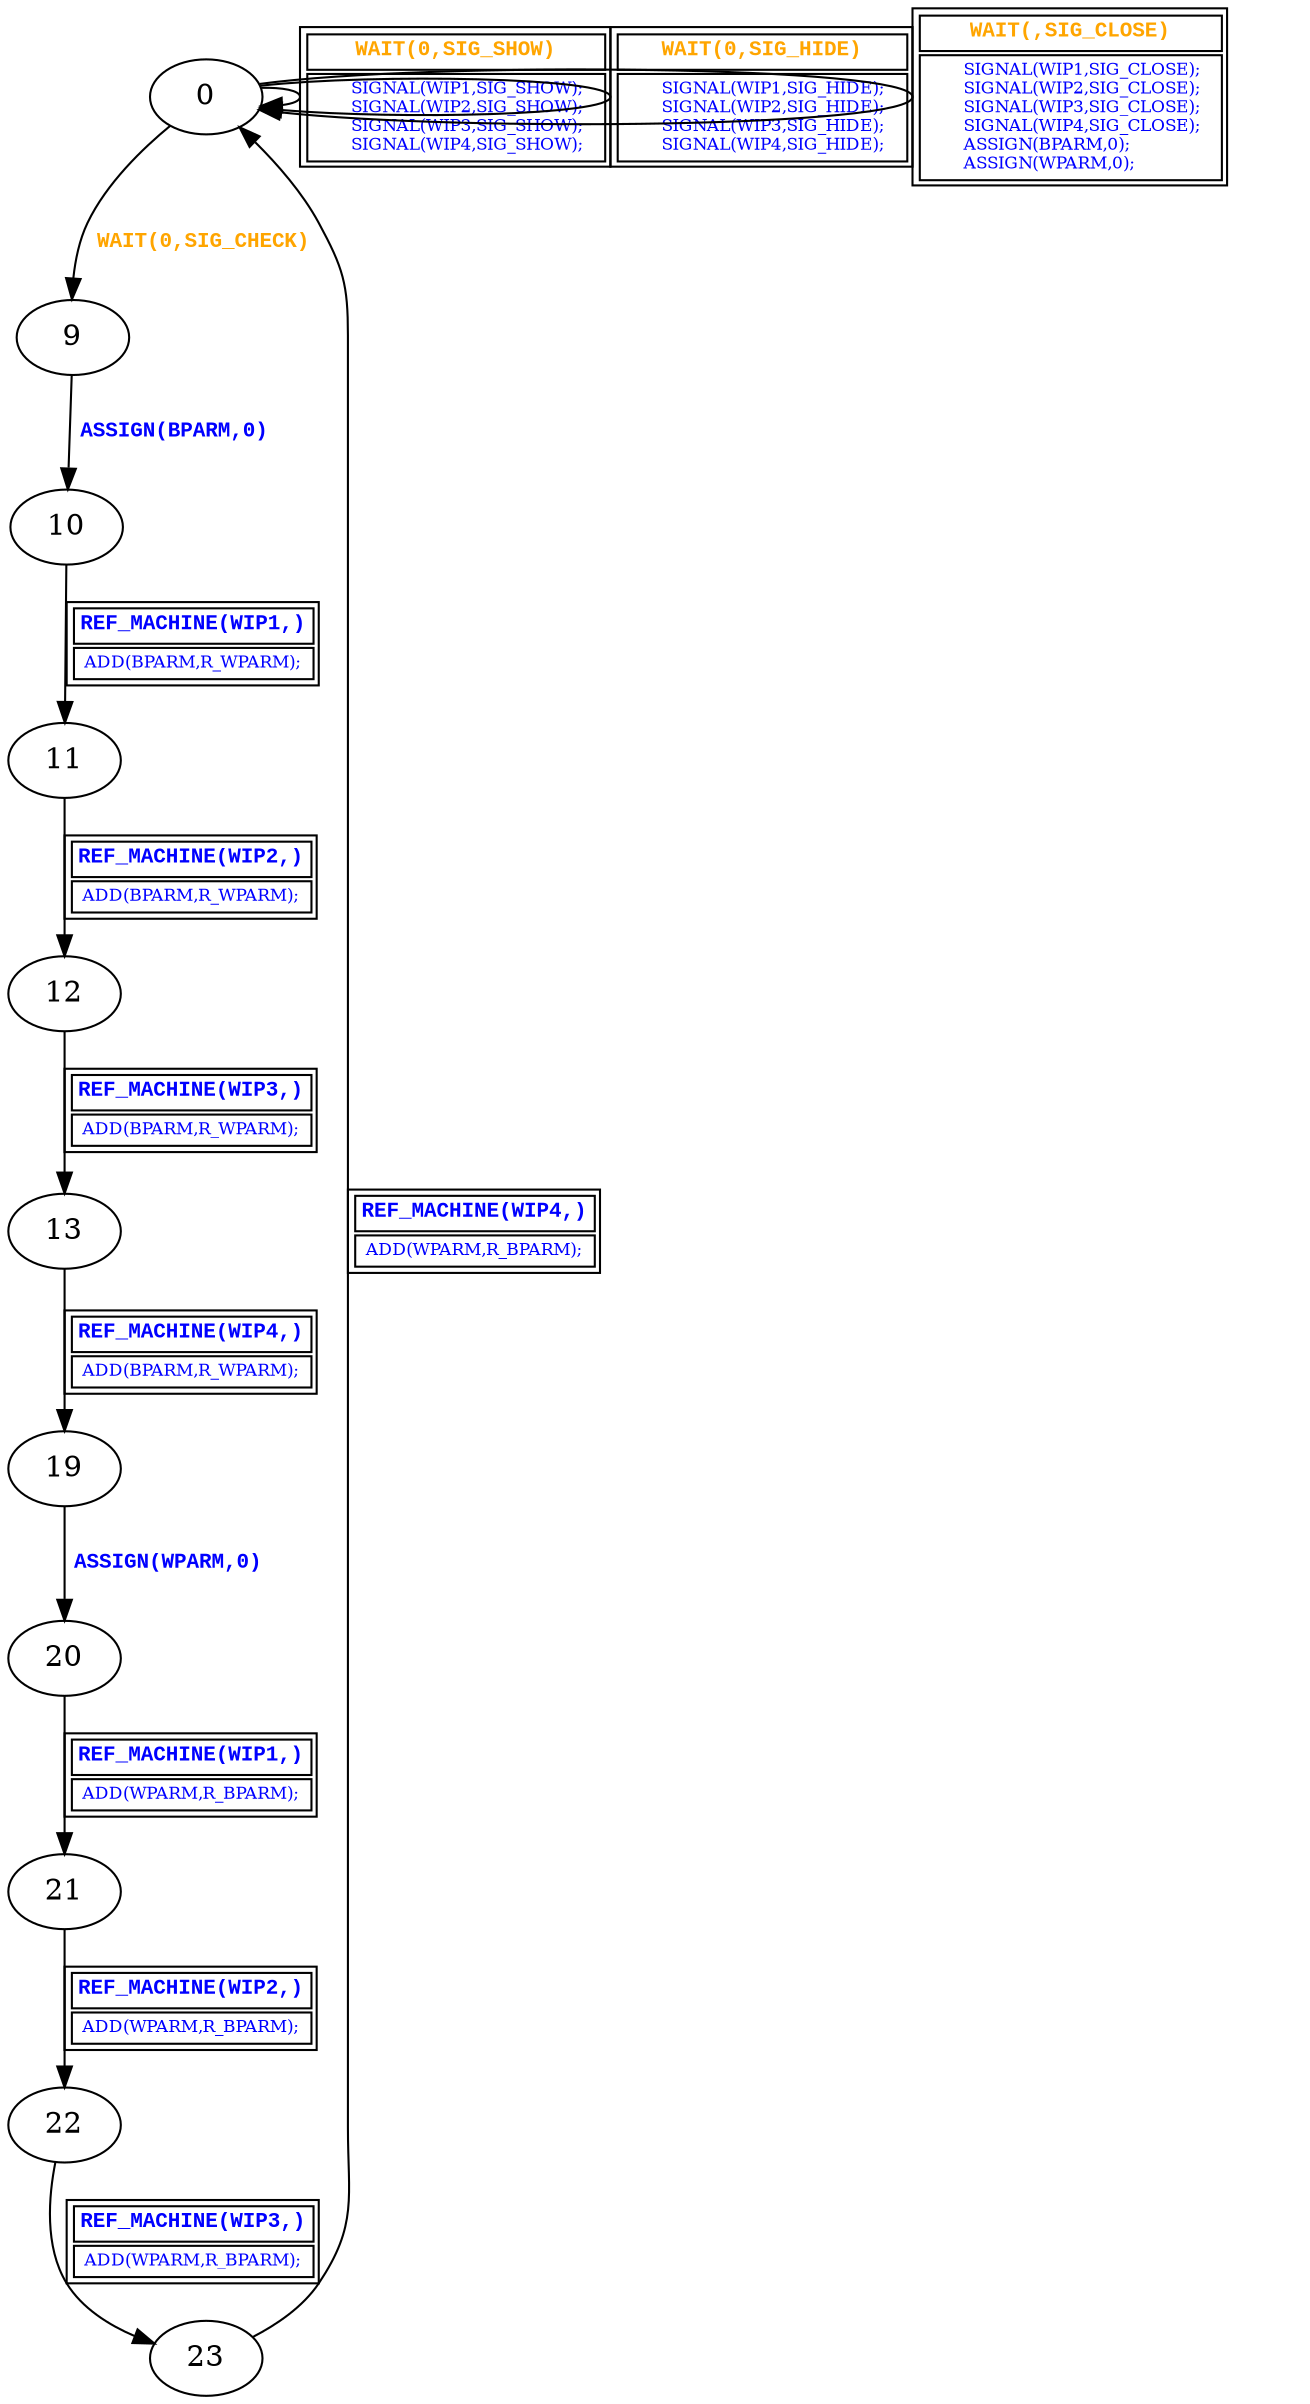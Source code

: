digraph {
 node [shape=oval];
"0" -> "0"[fontcolor=orange, label=< <table border="1"><tr><td><font face="Courier New" point-size="10"><b>WAIT(0,SIG_SHOW)<br align="left"/></b></font></td></tr>
<tr><td><font point-size="8" color ="blue">        SIGNAL(WIP1,SIG_SHOW);<br align="left"/>        SIGNAL(WIP2,SIG_SHOW);   <br align="left"/>        SIGNAL(WIP3,SIG_SHOW);<br align="left"/>        SIGNAL(WIP4,SIG_SHOW);<br align="left"/></font></td></tr></table>>];
"0" -> "0"[fontcolor=orange, label=< <table border="1"><tr><td><font face="Courier New" point-size="10"><b>WAIT(0,SIG_HIDE)<br align="left"/></b></font></td></tr>
<tr><td><font point-size="8" color ="blue">        SIGNAL(WIP1,SIG_HIDE);<br align="left"/>        SIGNAL(WIP2,SIG_HIDE);   <br align="left"/>        SIGNAL(WIP3,SIG_HIDE);<br align="left"/>        SIGNAL(WIP4,SIG_HIDE);<br align="left"/></font></td></tr></table>>];
"0" -> "0"[fontcolor=orange, label=< <table border="1"><tr><td><font face="Courier New" point-size="10"><b>WAIT(,SIG_CLOSE)<br align="left"/></b></font></td></tr>
<tr><td><font point-size="8" color ="blue">        SIGNAL(WIP1,SIG_CLOSE);<br align="left"/>        SIGNAL(WIP2,SIG_CLOSE);   <br align="left"/>        SIGNAL(WIP3,SIG_CLOSE);<br align="left"/>        SIGNAL(WIP4,SIG_CLOSE);<br align="left"/>        ASSIGN(BPARM,0);<br align="left"/>        ASSIGN(WPARM,0);<br align="left"/></font></td></tr></table>>];
"0" -> "9"[fontcolor=orange, label=< <table border="0"><tr><td><font face="Courier New" point-size="10"><b>WAIT(0,SIG_CHECK)<br align="left"/></b></font></td></tr>
</table>>];
"10" -> "11"[fontcolor=blue, label=< <table border="1"><tr><td><font face="Courier New" point-size="10"><b>REF_MACHINE(WIP1,)<br align="left"/></b></font></td></tr>
<tr><td><font point-size="8" color ="blue">ADD(BPARM,R_WPARM);<br align="left"/></font></td></tr></table>>];
"11" -> "12"[fontcolor=blue, label=< <table border="1"><tr><td><font face="Courier New" point-size="10"><b>REF_MACHINE(WIP2,)<br align="left"/></b></font></td></tr>
<tr><td><font point-size="8" color ="blue">ADD(BPARM,R_WPARM);<br align="left"/></font></td></tr></table>>];
"12" -> "13"[fontcolor=blue, label=< <table border="1"><tr><td><font face="Courier New" point-size="10"><b>REF_MACHINE(WIP3,)<br align="left"/></b></font></td></tr>
<tr><td><font point-size="8" color ="blue">ADD(BPARM,R_WPARM);<br align="left"/></font></td></tr></table>>];
"13" -> "19"[fontcolor=blue, label=< <table border="1"><tr><td><font face="Courier New" point-size="10"><b>REF_MACHINE(WIP4,)<br align="left"/></b></font></td></tr>
<tr><td><font point-size="8" color ="blue">ADD(BPARM,R_WPARM);<br align="left"/></font></td></tr></table>>];
"19" -> "20"[fontcolor=blue, label=< <table border="0"><tr><td><font face="Courier New" point-size="10"><b>ASSIGN(WPARM,0)<br align="left"/></b></font></td></tr>
</table>>];
"20" -> "21"[fontcolor=blue, label=< <table border="1"><tr><td><font face="Courier New" point-size="10"><b>REF_MACHINE(WIP1,)<br align="left"/></b></font></td></tr>
<tr><td><font point-size="8" color ="blue">ADD(WPARM,R_BPARM);<br align="left"/></font></td></tr></table>>];
"21" -> "22"[fontcolor=blue, label=< <table border="1"><tr><td><font face="Courier New" point-size="10"><b>REF_MACHINE(WIP2,)<br align="left"/></b></font></td></tr>
<tr><td><font point-size="8" color ="blue">ADD(WPARM,R_BPARM);<br align="left"/></font></td></tr></table>>];
"22" -> "23"[fontcolor=blue, label=< <table border="1"><tr><td><font face="Courier New" point-size="10"><b>REF_MACHINE(WIP3,)<br align="left"/></b></font></td></tr>
<tr><td><font point-size="8" color ="blue">ADD(WPARM,R_BPARM);<br align="left"/></font></td></tr></table>>];
"23" -> "0"[fontcolor=blue, label=< <table border="1"><tr><td><font face="Courier New" point-size="10"><b>REF_MACHINE(WIP4,)<br align="left"/></b></font></td></tr>
<tr><td><font point-size="8" color ="blue">ADD(WPARM,R_BPARM);<br align="left"/></font></td></tr></table>>];
"9" -> "10"[fontcolor=blue, label=< <table border="0"><tr><td><font face="Courier New" point-size="10"><b>ASSIGN(BPARM,0)<br align="left"/></b></font></td></tr>
</table>>];
}
